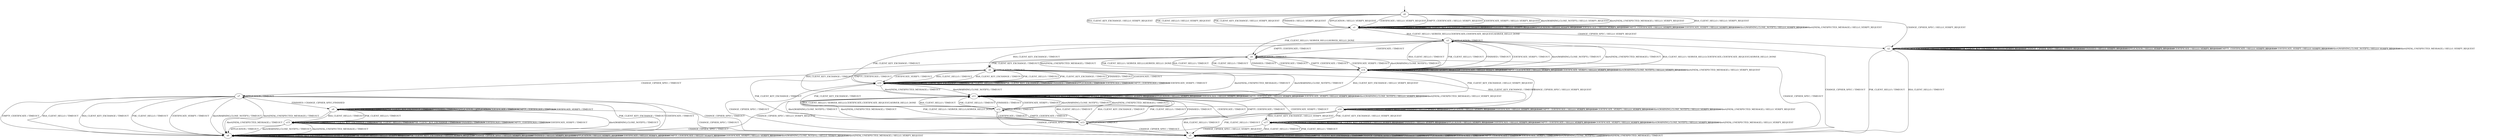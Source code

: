 digraph h5 {
s0 [label="s0"];
s1 [label="s1"];
s2 [label="s2"];
s3 [label="s3"];
s4 [label="s4"];
s5 [label="s5"];
s6 [label="s6"];
s10 [label="s10"];
s11 [label="s11"];
s14 [label="s14"];
s7 [label="s7"];
s12 [label="s12"];
s13 [label="s13"];
s16 [label="s16"];
s8 [label="s8"];
s9 [label="s9"];
s17 [label="s17"];
s15 [label="s15"];
s0 -> s1 [label="RSA_CLIENT_HELLO / HELLO_VERIFY_REQUEST"];
s0 -> s1 [label="RSA_CLIENT_KEY_EXCHANGE / HELLO_VERIFY_REQUEST"];
s0 -> s1 [label="PSK_CLIENT_HELLO / HELLO_VERIFY_REQUEST"];
s0 -> s1 [label="PSK_CLIENT_KEY_EXCHANGE / HELLO_VERIFY_REQUEST"];
s0 -> s2 [label="CHANGE_CIPHER_SPEC / HELLO_VERIFY_REQUEST"];
s0 -> s1 [label="FINISHED / HELLO_VERIFY_REQUEST"];
s0 -> s1 [label="APPLICATION / HELLO_VERIFY_REQUEST"];
s0 -> s1 [label="CERTIFICATE / HELLO_VERIFY_REQUEST"];
s0 -> s1 [label="EMPTY_CERTIFICATE / HELLO_VERIFY_REQUEST"];
s0 -> s1 [label="CERTIFICATE_VERIFY / HELLO_VERIFY_REQUEST"];
s0 -> s1 [label="Alert(WARNING,CLOSE_NOTIFY) / HELLO_VERIFY_REQUEST"];
s0 -> s1 [label="Alert(FATAL,UNEXPECTED_MESSAGE) / HELLO_VERIFY_REQUEST"];
s1 -> s3 [label="RSA_CLIENT_HELLO / SERVER_HELLO,CERTIFICATE,CERTIFICATE_REQUEST,SERVER_HELLO_DONE"];
s1 -> s1 [label="RSA_CLIENT_KEY_EXCHANGE / HELLO_VERIFY_REQUEST"];
s1 -> s4 [label="PSK_CLIENT_HELLO / SERVER_HELLO,SERVER_HELLO_DONE"];
s1 -> s1 [label="PSK_CLIENT_KEY_EXCHANGE / HELLO_VERIFY_REQUEST"];
s1 -> s2 [label="CHANGE_CIPHER_SPEC / HELLO_VERIFY_REQUEST"];
s1 -> s1 [label="FINISHED / HELLO_VERIFY_REQUEST"];
s1 -> s1 [label="APPLICATION / HELLO_VERIFY_REQUEST"];
s1 -> s1 [label="CERTIFICATE / HELLO_VERIFY_REQUEST"];
s1 -> s1 [label="EMPTY_CERTIFICATE / HELLO_VERIFY_REQUEST"];
s1 -> s1 [label="CERTIFICATE_VERIFY / HELLO_VERIFY_REQUEST"];
s1 -> s1 [label="Alert(WARNING,CLOSE_NOTIFY) / HELLO_VERIFY_REQUEST"];
s1 -> s1 [label="Alert(FATAL,UNEXPECTED_MESSAGE) / HELLO_VERIFY_REQUEST"];
s2 -> s5 [label="RSA_CLIENT_HELLO / TIMEOUT"];
s2 -> s2 [label="RSA_CLIENT_KEY_EXCHANGE / HELLO_VERIFY_REQUEST"];
s2 -> s5 [label="PSK_CLIENT_HELLO / TIMEOUT"];
s2 -> s2 [label="PSK_CLIENT_KEY_EXCHANGE / HELLO_VERIFY_REQUEST"];
s2 -> s2 [label="CHANGE_CIPHER_SPEC / HELLO_VERIFY_REQUEST"];
s2 -> s2 [label="FINISHED / HELLO_VERIFY_REQUEST"];
s2 -> s2 [label="APPLICATION / HELLO_VERIFY_REQUEST"];
s2 -> s2 [label="CERTIFICATE / HELLO_VERIFY_REQUEST"];
s2 -> s2 [label="EMPTY_CERTIFICATE / HELLO_VERIFY_REQUEST"];
s2 -> s2 [label="CERTIFICATE_VERIFY / HELLO_VERIFY_REQUEST"];
s2 -> s2 [label="Alert(WARNING,CLOSE_NOTIFY) / HELLO_VERIFY_REQUEST"];
s2 -> s2 [label="Alert(FATAL,UNEXPECTED_MESSAGE) / HELLO_VERIFY_REQUEST"];
s3 -> s14 [label="RSA_CLIENT_HELLO / TIMEOUT"];
s3 -> s6 [label="RSA_CLIENT_KEY_EXCHANGE / TIMEOUT"];
s3 -> s14 [label="PSK_CLIENT_HELLO / TIMEOUT"];
s3 -> s10 [label="PSK_CLIENT_KEY_EXCHANGE / TIMEOUT"];
s3 -> s5 [label="CHANGE_CIPHER_SPEC / TIMEOUT"];
s3 -> s14 [label="FINISHED / TIMEOUT"];
s3 -> s3 [label="APPLICATION / TIMEOUT"];
s3 -> s4 [label="CERTIFICATE / TIMEOUT"];
s3 -> s4 [label="EMPTY_CERTIFICATE / TIMEOUT"];
s3 -> s14 [label="CERTIFICATE_VERIFY / TIMEOUT"];
s3 -> s14 [label="Alert(WARNING,CLOSE_NOTIFY) / TIMEOUT"];
s3 -> s14 [label="Alert(FATAL,UNEXPECTED_MESSAGE) / TIMEOUT"];
s4 -> s14 [label="RSA_CLIENT_HELLO / TIMEOUT"];
s4 -> s11 [label="RSA_CLIENT_KEY_EXCHANGE / TIMEOUT"];
s4 -> s14 [label="PSK_CLIENT_HELLO / TIMEOUT"];
s4 -> s6 [label="PSK_CLIENT_KEY_EXCHANGE / TIMEOUT"];
s4 -> s5 [label="CHANGE_CIPHER_SPEC / TIMEOUT"];
s4 -> s14 [label="FINISHED / TIMEOUT"];
s4 -> s4 [label="APPLICATION / TIMEOUT"];
s4 -> s14 [label="CERTIFICATE / TIMEOUT"];
s4 -> s14 [label="EMPTY_CERTIFICATE / TIMEOUT"];
s4 -> s14 [label="CERTIFICATE_VERIFY / TIMEOUT"];
s4 -> s14 [label="Alert(WARNING,CLOSE_NOTIFY) / TIMEOUT"];
s4 -> s14 [label="Alert(FATAL,UNEXPECTED_MESSAGE) / TIMEOUT"];
s5 -> s5 [label="RSA_CLIENT_HELLO / TIMEOUT"];
s5 -> s5 [label="RSA_CLIENT_KEY_EXCHANGE / TIMEOUT"];
s5 -> s5 [label="PSK_CLIENT_HELLO / TIMEOUT"];
s5 -> s5 [label="PSK_CLIENT_KEY_EXCHANGE / TIMEOUT"];
s5 -> s5 [label="CHANGE_CIPHER_SPEC / TIMEOUT"];
s5 -> s5 [label="FINISHED / TIMEOUT"];
s5 -> s5 [label="APPLICATION / TIMEOUT"];
s5 -> s5 [label="CERTIFICATE / TIMEOUT"];
s5 -> s5 [label="EMPTY_CERTIFICATE / TIMEOUT"];
s5 -> s5 [label="CERTIFICATE_VERIFY / TIMEOUT"];
s5 -> s5 [label="Alert(WARNING,CLOSE_NOTIFY) / TIMEOUT"];
s5 -> s5 [label="Alert(FATAL,UNEXPECTED_MESSAGE) / TIMEOUT"];
s6 -> s10 [label="RSA_CLIENT_HELLO / TIMEOUT"];
s6 -> s10 [label="RSA_CLIENT_KEY_EXCHANGE / TIMEOUT"];
s6 -> s10 [label="PSK_CLIENT_HELLO / TIMEOUT"];
s6 -> s10 [label="PSK_CLIENT_KEY_EXCHANGE / TIMEOUT"];
s6 -> s7 [label="CHANGE_CIPHER_SPEC / TIMEOUT"];
s6 -> s10 [label="FINISHED / TIMEOUT"];
s6 -> s6 [label="APPLICATION / TIMEOUT"];
s6 -> s10 [label="CERTIFICATE / TIMEOUT"];
s6 -> s10 [label="EMPTY_CERTIFICATE / TIMEOUT"];
s6 -> s10 [label="CERTIFICATE_VERIFY / TIMEOUT"];
s6 -> s11 [label="Alert(WARNING,CLOSE_NOTIFY) / TIMEOUT"];
s6 -> s11 [label="Alert(FATAL,UNEXPECTED_MESSAGE) / TIMEOUT"];
s10 -> s10 [label="RSA_CLIENT_HELLO / TIMEOUT"];
s10 -> s10 [label="RSA_CLIENT_KEY_EXCHANGE / TIMEOUT"];
s10 -> s10 [label="PSK_CLIENT_HELLO / TIMEOUT"];
s10 -> s10 [label="PSK_CLIENT_KEY_EXCHANGE / TIMEOUT"];
s10 -> s5 [label="CHANGE_CIPHER_SPEC / TIMEOUT"];
s10 -> s10 [label="FINISHED / TIMEOUT"];
s10 -> s10 [label="APPLICATION / TIMEOUT"];
s10 -> s10 [label="CERTIFICATE / TIMEOUT"];
s10 -> s10 [label="EMPTY_CERTIFICATE / TIMEOUT"];
s10 -> s10 [label="CERTIFICATE_VERIFY / TIMEOUT"];
s10 -> s11 [label="Alert(WARNING,CLOSE_NOTIFY) / TIMEOUT"];
s10 -> s11 [label="Alert(FATAL,UNEXPECTED_MESSAGE) / TIMEOUT"];
s11 -> s12 [label="RSA_CLIENT_HELLO / SERVER_HELLO,CERTIFICATE,CERTIFICATE_REQUEST,SERVER_HELLO_DONE"];
s11 -> s11 [label="RSA_CLIENT_KEY_EXCHANGE / HELLO_VERIFY_REQUEST"];
s11 -> s13 [label="PSK_CLIENT_HELLO / SERVER_HELLO,SERVER_HELLO_DONE"];
s11 -> s11 [label="PSK_CLIENT_KEY_EXCHANGE / HELLO_VERIFY_REQUEST"];
s11 -> s8 [label="CHANGE_CIPHER_SPEC / HELLO_VERIFY_REQUEST"];
s11 -> s11 [label="FINISHED / HELLO_VERIFY_REQUEST"];
s11 -> s11 [label="APPLICATION / HELLO_VERIFY_REQUEST"];
s11 -> s11 [label="CERTIFICATE / HELLO_VERIFY_REQUEST"];
s11 -> s11 [label="EMPTY_CERTIFICATE / HELLO_VERIFY_REQUEST"];
s11 -> s11 [label="CERTIFICATE_VERIFY / HELLO_VERIFY_REQUEST"];
s11 -> s11 [label="Alert(WARNING,CLOSE_NOTIFY) / HELLO_VERIFY_REQUEST"];
s11 -> s11 [label="Alert(FATAL,UNEXPECTED_MESSAGE) / HELLO_VERIFY_REQUEST"];
s14 -> s3 [label="RSA_CLIENT_HELLO / SERVER_HELLO,CERTIFICATE,CERTIFICATE_REQUEST,SERVER_HELLO_DONE"];
s14 -> s11 [label="RSA_CLIENT_KEY_EXCHANGE / HELLO_VERIFY_REQUEST"];
s14 -> s4 [label="PSK_CLIENT_HELLO / SERVER_HELLO,SERVER_HELLO_DONE"];
s14 -> s11 [label="PSK_CLIENT_KEY_EXCHANGE / HELLO_VERIFY_REQUEST"];
s14 -> s16 [label="CHANGE_CIPHER_SPEC / HELLO_VERIFY_REQUEST"];
s14 -> s14 [label="FINISHED / HELLO_VERIFY_REQUEST"];
s14 -> s14 [label="APPLICATION / HELLO_VERIFY_REQUEST"];
s14 -> s14 [label="CERTIFICATE / HELLO_VERIFY_REQUEST"];
s14 -> s14 [label="EMPTY_CERTIFICATE / HELLO_VERIFY_REQUEST"];
s14 -> s14 [label="CERTIFICATE_VERIFY / HELLO_VERIFY_REQUEST"];
s14 -> s14 [label="Alert(WARNING,CLOSE_NOTIFY) / HELLO_VERIFY_REQUEST"];
s14 -> s14 [label="Alert(FATAL,UNEXPECTED_MESSAGE) / HELLO_VERIFY_REQUEST"];
s7 -> s8 [label="RSA_CLIENT_HELLO / TIMEOUT"];
s7 -> s8 [label="RSA_CLIENT_KEY_EXCHANGE / TIMEOUT"];
s7 -> s8 [label="PSK_CLIENT_HELLO / TIMEOUT"];
s7 -> s8 [label="PSK_CLIENT_KEY_EXCHANGE / TIMEOUT"];
s7 -> s5 [label="CHANGE_CIPHER_SPEC / TIMEOUT"];
s7 -> s9 [label="FINISHED / CHANGE_CIPHER_SPEC,FINISHED"];
s7 -> s7 [label="APPLICATION / TIMEOUT"];
s7 -> s8 [label="CERTIFICATE / TIMEOUT"];
s7 -> s8 [label="EMPTY_CERTIFICATE / TIMEOUT"];
s7 -> s8 [label="CERTIFICATE_VERIFY / TIMEOUT"];
s7 -> s8 [label="Alert(WARNING,CLOSE_NOTIFY) / TIMEOUT"];
s7 -> s8 [label="Alert(FATAL,UNEXPECTED_MESSAGE) / TIMEOUT"];
s12 -> s11 [label="RSA_CLIENT_HELLO / TIMEOUT"];
s12 -> s6 [label="RSA_CLIENT_KEY_EXCHANGE / TIMEOUT"];
s12 -> s11 [label="PSK_CLIENT_HELLO / TIMEOUT"];
s12 -> s10 [label="PSK_CLIENT_KEY_EXCHANGE / TIMEOUT"];
s12 -> s5 [label="CHANGE_CIPHER_SPEC / TIMEOUT"];
s12 -> s11 [label="FINISHED / TIMEOUT"];
s12 -> s12 [label="APPLICATION / TIMEOUT"];
s12 -> s13 [label="CERTIFICATE / TIMEOUT"];
s12 -> s13 [label="EMPTY_CERTIFICATE / TIMEOUT"];
s12 -> s11 [label="CERTIFICATE_VERIFY / TIMEOUT"];
s12 -> s11 [label="Alert(WARNING,CLOSE_NOTIFY) / TIMEOUT"];
s12 -> s11 [label="Alert(FATAL,UNEXPECTED_MESSAGE) / TIMEOUT"];
s13 -> s11 [label="RSA_CLIENT_HELLO / TIMEOUT"];
s13 -> s11 [label="RSA_CLIENT_KEY_EXCHANGE / TIMEOUT"];
s13 -> s11 [label="PSK_CLIENT_HELLO / TIMEOUT"];
s13 -> s6 [label="PSK_CLIENT_KEY_EXCHANGE / TIMEOUT"];
s13 -> s5 [label="CHANGE_CIPHER_SPEC / TIMEOUT"];
s13 -> s11 [label="FINISHED / TIMEOUT"];
s13 -> s13 [label="APPLICATION / TIMEOUT"];
s13 -> s11 [label="CERTIFICATE / TIMEOUT"];
s13 -> s11 [label="EMPTY_CERTIFICATE / TIMEOUT"];
s13 -> s11 [label="CERTIFICATE_VERIFY / TIMEOUT"];
s13 -> s11 [label="Alert(WARNING,CLOSE_NOTIFY) / TIMEOUT"];
s13 -> s11 [label="Alert(FATAL,UNEXPECTED_MESSAGE) / TIMEOUT"];
s16 -> s5 [label="RSA_CLIENT_HELLO / TIMEOUT"];
s16 -> s17 [label="RSA_CLIENT_KEY_EXCHANGE / HELLO_VERIFY_REQUEST"];
s16 -> s5 [label="PSK_CLIENT_HELLO / TIMEOUT"];
s16 -> s17 [label="PSK_CLIENT_KEY_EXCHANGE / HELLO_VERIFY_REQUEST"];
s16 -> s16 [label="CHANGE_CIPHER_SPEC / HELLO_VERIFY_REQUEST"];
s16 -> s16 [label="FINISHED / HELLO_VERIFY_REQUEST"];
s16 -> s16 [label="APPLICATION / HELLO_VERIFY_REQUEST"];
s16 -> s16 [label="CERTIFICATE / HELLO_VERIFY_REQUEST"];
s16 -> s16 [label="EMPTY_CERTIFICATE / HELLO_VERIFY_REQUEST"];
s16 -> s16 [label="CERTIFICATE_VERIFY / HELLO_VERIFY_REQUEST"];
s16 -> s16 [label="Alert(WARNING,CLOSE_NOTIFY) / HELLO_VERIFY_REQUEST"];
s16 -> s16 [label="Alert(FATAL,UNEXPECTED_MESSAGE) / HELLO_VERIFY_REQUEST"];
s8 -> s8 [label="RSA_CLIENT_HELLO / HELLO_VERIFY_REQUEST"];
s8 -> s8 [label="RSA_CLIENT_KEY_EXCHANGE / HELLO_VERIFY_REQUEST"];
s8 -> s8 [label="PSK_CLIENT_HELLO / HELLO_VERIFY_REQUEST"];
s8 -> s8 [label="PSK_CLIENT_KEY_EXCHANGE / HELLO_VERIFY_REQUEST"];
s8 -> s8 [label="CHANGE_CIPHER_SPEC / HELLO_VERIFY_REQUEST"];
s8 -> s8 [label="FINISHED / HELLO_VERIFY_REQUEST"];
s8 -> s8 [label="APPLICATION / HELLO_VERIFY_REQUEST"];
s8 -> s8 [label="CERTIFICATE / HELLO_VERIFY_REQUEST"];
s8 -> s8 [label="EMPTY_CERTIFICATE / HELLO_VERIFY_REQUEST"];
s8 -> s8 [label="CERTIFICATE_VERIFY / HELLO_VERIFY_REQUEST"];
s8 -> s8 [label="Alert(WARNING,CLOSE_NOTIFY) / HELLO_VERIFY_REQUEST"];
s8 -> s8 [label="Alert(FATAL,UNEXPECTED_MESSAGE) / HELLO_VERIFY_REQUEST"];
s9 -> s15 [label="RSA_CLIENT_HELLO / TIMEOUT"];
s9 -> s9 [label="RSA_CLIENT_KEY_EXCHANGE / TIMEOUT"];
s9 -> s15 [label="PSK_CLIENT_HELLO / TIMEOUT"];
s9 -> s9 [label="PSK_CLIENT_KEY_EXCHANGE / TIMEOUT"];
s9 -> s5 [label="CHANGE_CIPHER_SPEC / TIMEOUT"];
s9 -> s9 [label="FINISHED / TIMEOUT"];
s9 -> s9 [label="APPLICATION / APPLICATION"];
s9 -> s9 [label="CERTIFICATE / TIMEOUT"];
s9 -> s9 [label="EMPTY_CERTIFICATE / TIMEOUT"];
s9 -> s9 [label="CERTIFICATE_VERIFY / TIMEOUT"];
s9 -> s8 [label="Alert(WARNING,CLOSE_NOTIFY) / TIMEOUT"];
s9 -> s8 [label="Alert(FATAL,UNEXPECTED_MESSAGE) / TIMEOUT"];
s17 -> s5 [label="RSA_CLIENT_HELLO / TIMEOUT"];
s17 -> s17 [label="RSA_CLIENT_KEY_EXCHANGE / HELLO_VERIFY_REQUEST"];
s17 -> s5 [label="PSK_CLIENT_HELLO / TIMEOUT"];
s17 -> s17 [label="PSK_CLIENT_KEY_EXCHANGE / HELLO_VERIFY_REQUEST"];
s17 -> s8 [label="CHANGE_CIPHER_SPEC / HELLO_VERIFY_REQUEST"];
s17 -> s17 [label="FINISHED / HELLO_VERIFY_REQUEST"];
s17 -> s17 [label="APPLICATION / HELLO_VERIFY_REQUEST"];
s17 -> s17 [label="CERTIFICATE / HELLO_VERIFY_REQUEST"];
s17 -> s17 [label="EMPTY_CERTIFICATE / HELLO_VERIFY_REQUEST"];
s17 -> s17 [label="CERTIFICATE_VERIFY / HELLO_VERIFY_REQUEST"];
s17 -> s17 [label="Alert(WARNING,CLOSE_NOTIFY) / HELLO_VERIFY_REQUEST"];
s17 -> s17 [label="Alert(FATAL,UNEXPECTED_MESSAGE) / HELLO_VERIFY_REQUEST"];
s15 -> s15 [label="RSA_CLIENT_HELLO / TIMEOUT"];
s15 -> s15 [label="RSA_CLIENT_KEY_EXCHANGE / TIMEOUT"];
s15 -> s15 [label="PSK_CLIENT_HELLO / TIMEOUT"];
s15 -> s15 [label="PSK_CLIENT_KEY_EXCHANGE / TIMEOUT"];
s15 -> s5 [label="CHANGE_CIPHER_SPEC / TIMEOUT"];
s15 -> s15 [label="FINISHED / TIMEOUT"];
s15 -> s8 [label="APPLICATION / TIMEOUT"];
s15 -> s15 [label="CERTIFICATE / TIMEOUT"];
s15 -> s15 [label="EMPTY_CERTIFICATE / TIMEOUT"];
s15 -> s15 [label="CERTIFICATE_VERIFY / TIMEOUT"];
s15 -> s8 [label="Alert(WARNING,CLOSE_NOTIFY) / TIMEOUT"];
s15 -> s8 [label="Alert(FATAL,UNEXPECTED_MESSAGE) / TIMEOUT"];
__start0 [shape=none, label=""];
__start0 -> s0 [label=""];
}
